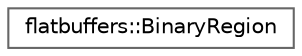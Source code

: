 digraph "Graphical Class Hierarchy"
{
 // LATEX_PDF_SIZE
  bgcolor="transparent";
  edge [fontname=Helvetica,fontsize=10,labelfontname=Helvetica,labelfontsize=10];
  node [fontname=Helvetica,fontsize=10,shape=box,height=0.2,width=0.4];
  rankdir="LR";
  Node0 [id="Node000000",label="flatbuffers::BinaryRegion",height=0.2,width=0.4,color="grey40", fillcolor="white", style="filled",URL="$structflatbuffers_1_1BinaryRegion.html",tooltip=" "];
}

